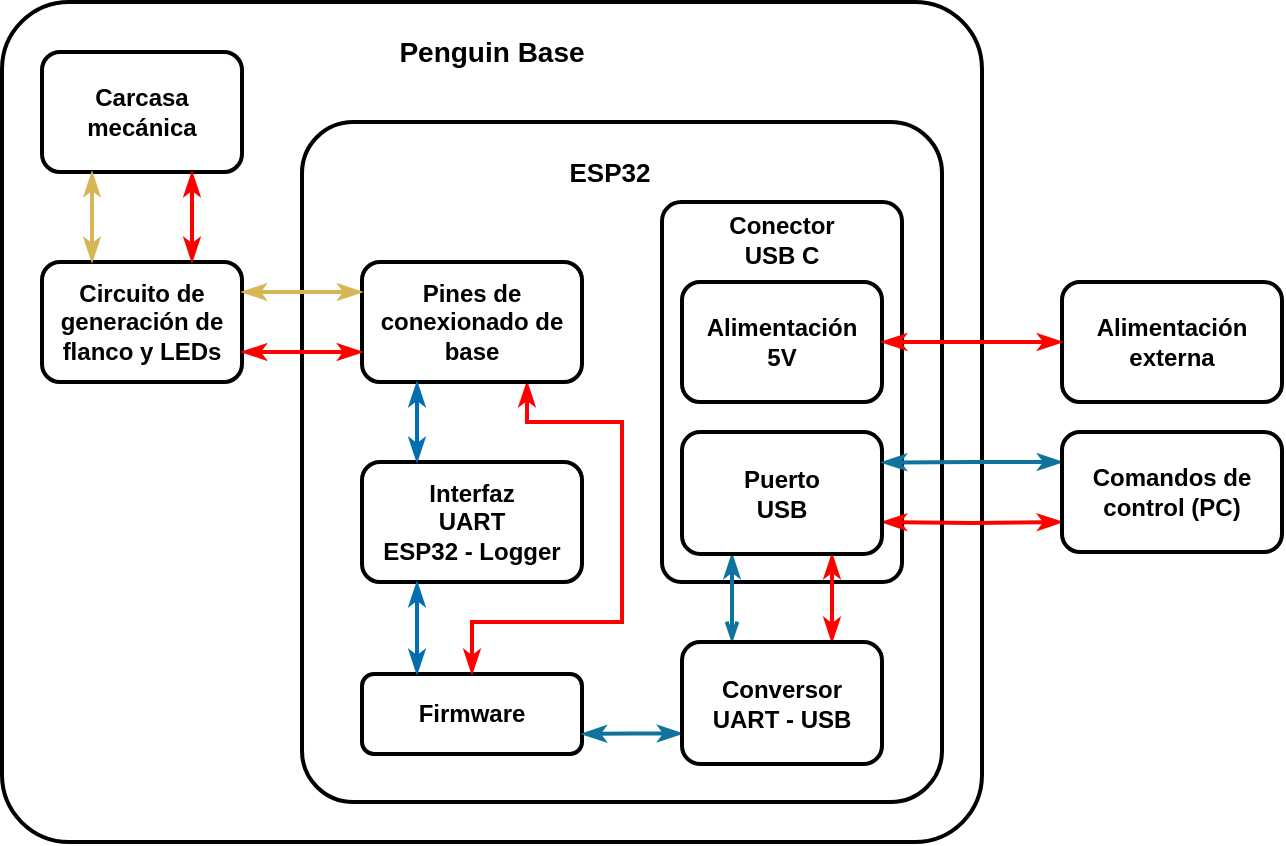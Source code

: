 <mxfile version="22.0.2" type="device">
  <diagram name="Page-1" id="AZl5n2Z-xv-6YmWAkerQ">
    <mxGraphModel dx="1050" dy="542" grid="1" gridSize="10" guides="1" tooltips="1" connect="1" arrows="1" fold="1" page="1" pageScale="1" pageWidth="827" pageHeight="1169" math="0" shadow="0">
      <root>
        <mxCell id="0" />
        <mxCell id="1" parent="0" />
        <mxCell id="QTVVxxZJfvImXtELBVtT-2" value="" style="rounded=1;whiteSpace=wrap;html=1;arcSize=8;fillColor=none;strokeWidth=2;" parent="1" vertex="1">
          <mxGeometry x="140" y="160" width="490" height="420" as="geometry" />
        </mxCell>
        <mxCell id="9Rn9oVYCQtDBo2JNrY6k-44" value="" style="rounded=1;whiteSpace=wrap;html=1;arcSize=8;fillColor=none;strokeWidth=2;" parent="1" vertex="1">
          <mxGeometry x="290" y="220" width="320" height="340" as="geometry" />
        </mxCell>
        <mxCell id="sC3Ns5Q0KhSRSVjvUjOD-1" value="" style="rounded=1;whiteSpace=wrap;html=1;arcSize=8;fillColor=none;strokeWidth=2;" vertex="1" parent="1">
          <mxGeometry x="470" y="260" width="120" height="190" as="geometry" />
        </mxCell>
        <mxCell id="sC3Ns5Q0KhSRSVjvUjOD-9" style="edgeStyle=orthogonalEdgeStyle;rounded=0;orthogonalLoop=1;jettySize=auto;html=1;entryX=0;entryY=0.75;entryDx=0;entryDy=0;endArrow=classicThin;endFill=1;startArrow=classicThin;startFill=1;strokeWidth=2;fillColor=#fad9d5;strokeColor=#ff0000;" edge="1" parent="1" target="sC3Ns5Q0KhSRSVjvUjOD-8">
          <mxGeometry relative="1" as="geometry">
            <mxPoint x="580" y="420" as="sourcePoint" />
          </mxGeometry>
        </mxCell>
        <mxCell id="sC3Ns5Q0KhSRSVjvUjOD-14" style="edgeStyle=orthogonalEdgeStyle;rounded=0;orthogonalLoop=1;jettySize=auto;html=1;exitX=0.25;exitY=1;exitDx=0;exitDy=0;entryX=0.25;entryY=0;entryDx=0;entryDy=0;startArrow=classicThin;startFill=1;endArrow=openThin;endFill=0;fillColor=#b1ddf0;strokeColor=#10739e;strokeWidth=2;" edge="1" parent="1" source="9Rn9oVYCQtDBo2JNrY6k-2" target="sC3Ns5Q0KhSRSVjvUjOD-12">
          <mxGeometry relative="1" as="geometry" />
        </mxCell>
        <mxCell id="sC3Ns5Q0KhSRSVjvUjOD-15" style="edgeStyle=orthogonalEdgeStyle;rounded=0;orthogonalLoop=1;jettySize=auto;html=1;exitX=0.75;exitY=1;exitDx=0;exitDy=0;entryX=0.75;entryY=0;entryDx=0;entryDy=0;startArrow=classicThin;startFill=1;endArrow=classicThin;endFill=1;strokeWidth=2;strokeColor=#ff0000;" edge="1" parent="1" source="9Rn9oVYCQtDBo2JNrY6k-2" target="sC3Ns5Q0KhSRSVjvUjOD-12">
          <mxGeometry relative="1" as="geometry" />
        </mxCell>
        <mxCell id="9Rn9oVYCQtDBo2JNrY6k-2" value="&lt;b&gt;Puerto&lt;br&gt;USB&lt;br&gt;&lt;/b&gt;" style="rounded=1;whiteSpace=wrap;html=1;fillColor=none;strokeWidth=2;" parent="1" vertex="1">
          <mxGeometry x="480" y="375" width="100" height="61" as="geometry" />
        </mxCell>
        <mxCell id="9Rn9oVYCQtDBo2JNrY6k-4" value="&lt;b&gt;Interfaz&lt;br&gt;UART&lt;br&gt;ESP32 - Logger&lt;br&gt;&lt;/b&gt;" style="rounded=1;whiteSpace=wrap;html=1;fillColor=none;strokeWidth=2;" parent="1" vertex="1">
          <mxGeometry x="320" y="390" width="110" height="60" as="geometry" />
        </mxCell>
        <mxCell id="9Rn9oVYCQtDBo2JNrY6k-6" value="&lt;b&gt;Firmware&lt;/b&gt;" style="rounded=1;whiteSpace=wrap;html=1;fillColor=none;strokeWidth=2;" parent="1" vertex="1">
          <mxGeometry x="320" y="496" width="110" height="40" as="geometry" />
        </mxCell>
        <mxCell id="9Rn9oVYCQtDBo2JNrY6k-7" value="&lt;b&gt;Alimentación&lt;br&gt;5V&lt;br&gt;&lt;/b&gt;" style="rounded=1;whiteSpace=wrap;html=1;fillColor=none;strokeWidth=2;" parent="1" vertex="1">
          <mxGeometry x="480" y="300" width="100" height="60" as="geometry" />
        </mxCell>
        <mxCell id="9Rn9oVYCQtDBo2JNrY6k-8" value="ESP32" style="text;html=1;strokeColor=none;fillColor=none;align=center;verticalAlign=middle;whiteSpace=wrap;rounded=0;fontStyle=1;fontSize=13;" parent="1" vertex="1">
          <mxGeometry x="414" y="230" width="60" height="30" as="geometry" />
        </mxCell>
        <mxCell id="9Rn9oVYCQtDBo2JNrY6k-9" value="Alimentación externa" style="rounded=1;whiteSpace=wrap;html=1;fontStyle=1;fillColor=none;strokeWidth=2;" parent="1" vertex="1">
          <mxGeometry x="670" y="300" width="110" height="60" as="geometry" />
        </mxCell>
        <mxCell id="gq82XVnaDERFkmPNpvWh-17" value="" style="endArrow=classicThin;startArrow=classicThin;html=1;rounded=0;fillColor=#e51400;strokeColor=#ff0000;exitX=0;exitY=0.5;exitDx=0;exitDy=0;strokeWidth=2;startFill=1;endFill=1;entryX=1;entryY=0.5;entryDx=0;entryDy=0;" parent="1" source="9Rn9oVYCQtDBo2JNrY6k-9" edge="1" target="9Rn9oVYCQtDBo2JNrY6k-7">
          <mxGeometry width="50" height="50" relative="1" as="geometry">
            <mxPoint x="580" y="299.66" as="sourcePoint" />
            <mxPoint x="580" y="300" as="targetPoint" />
            <Array as="points" />
          </mxGeometry>
        </mxCell>
        <mxCell id="sC3Ns5Q0KhSRSVjvUjOD-10" style="edgeStyle=orthogonalEdgeStyle;rounded=0;orthogonalLoop=1;jettySize=auto;html=1;exitX=0.75;exitY=1;exitDx=0;exitDy=0;entryX=0.5;entryY=0;entryDx=0;entryDy=0;startArrow=classicThin;startFill=1;endArrow=classicThin;endFill=1;strokeWidth=2;strokeColor=#FF0000;" edge="1" parent="1" source="gq82XVnaDERFkmPNpvWh-21" target="9Rn9oVYCQtDBo2JNrY6k-6">
          <mxGeometry relative="1" as="geometry">
            <Array as="points">
              <mxPoint x="403" y="370" />
              <mxPoint x="450" y="370" />
              <mxPoint x="450" y="470" />
              <mxPoint x="375" y="470" />
            </Array>
          </mxGeometry>
        </mxCell>
        <mxCell id="gq82XVnaDERFkmPNpvWh-21" value="&lt;b&gt;Pines de conexionado de base&lt;br&gt;&lt;/b&gt;" style="rounded=1;whiteSpace=wrap;html=1;fillColor=none;strokeWidth=2;" parent="1" vertex="1">
          <mxGeometry x="320" y="290" width="110" height="60" as="geometry" />
        </mxCell>
        <mxCell id="QTVVxxZJfvImXtELBVtT-3" value="&lt;font style=&quot;font-size: 14px;&quot;&gt;Penguin Base&lt;/font&gt;" style="text;html=1;strokeColor=none;fillColor=none;align=center;verticalAlign=middle;whiteSpace=wrap;rounded=0;fontStyle=1;fontSize=13;" parent="1" vertex="1">
          <mxGeometry x="330" y="170" width="110" height="30" as="geometry" />
        </mxCell>
        <mxCell id="QTVVxxZJfvImXtELBVtT-5" value="&lt;b&gt;Circuito de generación de flanco y LEDs&lt;br&gt;&lt;/b&gt;" style="rounded=1;whiteSpace=wrap;html=1;fillColor=none;strokeWidth=2;" parent="1" vertex="1">
          <mxGeometry x="160" y="290" width="100" height="60" as="geometry" />
        </mxCell>
        <mxCell id="QTVVxxZJfvImXtELBVtT-6" value="&lt;b&gt;Carcasa mecánica&lt;br&gt;&lt;/b&gt;" style="rounded=1;whiteSpace=wrap;html=1;fillColor=none;strokeWidth=2;" parent="1" vertex="1">
          <mxGeometry x="160" y="185" width="100" height="60" as="geometry" />
        </mxCell>
        <mxCell id="QTVVxxZJfvImXtELBVtT-11" value="" style="endArrow=classicThin;startArrow=classicThin;html=1;rounded=0;fillColor=#e3c800;strokeColor=#d6b655;entryX=1;entryY=0.25;entryDx=0;entryDy=0;strokeWidth=2;exitX=0;exitY=0.25;exitDx=0;exitDy=0;edgeStyle=orthogonalEdgeStyle;startFill=1;endFill=1;" parent="1" source="gq82XVnaDERFkmPNpvWh-21" target="QTVVxxZJfvImXtELBVtT-5" edge="1">
          <mxGeometry width="50" height="50" relative="1" as="geometry">
            <mxPoint x="310" y="305" as="sourcePoint" />
            <mxPoint x="329" y="420" as="targetPoint" />
          </mxGeometry>
        </mxCell>
        <mxCell id="QTVVxxZJfvImXtELBVtT-20" value="" style="endArrow=classicThin;startArrow=classicThin;html=1;rounded=0;fillColor=#e51400;strokeColor=#ff0000;strokeWidth=2;entryX=0.75;entryY=1;entryDx=0;entryDy=0;exitX=0.75;exitY=0;exitDx=0;exitDy=0;startFill=1;endFill=1;" parent="1" source="QTVVxxZJfvImXtELBVtT-5" target="QTVVxxZJfvImXtELBVtT-6" edge="1">
          <mxGeometry width="50" height="50" relative="1" as="geometry">
            <mxPoint x="650" y="225" as="sourcePoint" />
            <mxPoint x="570" y="225" as="targetPoint" />
            <Array as="points" />
          </mxGeometry>
        </mxCell>
        <mxCell id="QTVVxxZJfvImXtELBVtT-21" value="" style="endArrow=classicThin;startArrow=classicThin;html=1;rounded=0;fillColor=#e3c800;strokeColor=#d6b655;entryX=0.25;entryY=0;entryDx=0;entryDy=0;strokeWidth=2;exitX=0.25;exitY=1;exitDx=0;exitDy=0;startFill=1;endFill=1;" parent="1" source="QTVVxxZJfvImXtELBVtT-6" target="QTVVxxZJfvImXtELBVtT-5" edge="1">
          <mxGeometry width="50" height="50" relative="1" as="geometry">
            <mxPoint x="320" y="355" as="sourcePoint" />
            <mxPoint x="270" y="355" as="targetPoint" />
            <Array as="points" />
          </mxGeometry>
        </mxCell>
        <mxCell id="QTVVxxZJfvImXtELBVtT-23" value="" style="endArrow=classicThin;startArrow=classicThin;html=1;rounded=0;entryX=0.25;entryY=0;entryDx=0;entryDy=0;exitX=0.25;exitY=1;exitDx=0;exitDy=0;fillColor=#dae8fc;strokeColor=#006eaf;strokeWidth=2;edgeStyle=orthogonalEdgeStyle;endFill=1;startFill=1;" parent="1" source="gq82XVnaDERFkmPNpvWh-21" target="9Rn9oVYCQtDBo2JNrY6k-4" edge="1">
          <mxGeometry width="50" height="50" relative="1" as="geometry">
            <mxPoint x="500" y="375" as="sourcePoint" />
            <mxPoint x="399" y="340" as="targetPoint" />
          </mxGeometry>
        </mxCell>
        <mxCell id="QTVVxxZJfvImXtELBVtT-24" value="" style="endArrow=classicThin;startArrow=classicThin;html=1;rounded=0;fillColor=#e51400;strokeColor=#ff0000;strokeWidth=2;entryX=0;entryY=0.75;entryDx=0;entryDy=0;exitX=1;exitY=0.75;exitDx=0;exitDy=0;startFill=1;endFill=1;" parent="1" source="QTVVxxZJfvImXtELBVtT-5" target="gq82XVnaDERFkmPNpvWh-21" edge="1">
          <mxGeometry width="50" height="50" relative="1" as="geometry">
            <mxPoint x="220" y="300" as="sourcePoint" />
            <mxPoint x="310" y="335" as="targetPoint" />
            <Array as="points" />
          </mxGeometry>
        </mxCell>
        <mxCell id="sC3Ns5Q0KhSRSVjvUjOD-3" value="&lt;b&gt;Conector USB C&lt;/b&gt;" style="text;html=1;strokeColor=none;fillColor=none;align=center;verticalAlign=middle;whiteSpace=wrap;rounded=0;" vertex="1" parent="1">
          <mxGeometry x="500" y="264" width="60" height="30" as="geometry" />
        </mxCell>
        <mxCell id="sC3Ns5Q0KhSRSVjvUjOD-6" value="" style="endArrow=classicThin;startArrow=classicThin;html=1;rounded=0;entryX=0.25;entryY=0;entryDx=0;entryDy=0;exitX=0.25;exitY=1;exitDx=0;exitDy=0;fillColor=#dae8fc;strokeColor=#006eaf;strokeWidth=2;edgeStyle=orthogonalEdgeStyle;startFill=1;endFill=1;" edge="1" parent="1" source="9Rn9oVYCQtDBo2JNrY6k-4" target="9Rn9oVYCQtDBo2JNrY6k-6">
          <mxGeometry width="50" height="50" relative="1" as="geometry">
            <mxPoint x="358" y="360" as="sourcePoint" />
            <mxPoint x="358" y="400" as="targetPoint" />
          </mxGeometry>
        </mxCell>
        <mxCell id="sC3Ns5Q0KhSRSVjvUjOD-11" style="edgeStyle=orthogonalEdgeStyle;rounded=0;orthogonalLoop=1;jettySize=auto;html=1;exitX=0;exitY=0.25;exitDx=0;exitDy=0;entryX=1;entryY=0.25;entryDx=0;entryDy=0;startArrow=classicThin;startFill=1;endArrow=classicThin;endFill=1;strokeWidth=2;strokeColor=#10739e;fillColor=#b1ddf0;" edge="1" parent="1" source="sC3Ns5Q0KhSRSVjvUjOD-8" target="9Rn9oVYCQtDBo2JNrY6k-2">
          <mxGeometry relative="1" as="geometry" />
        </mxCell>
        <mxCell id="sC3Ns5Q0KhSRSVjvUjOD-8" value="Comandos de control (PC)" style="rounded=1;whiteSpace=wrap;html=1;fontStyle=1;fillColor=none;strokeWidth=2;" vertex="1" parent="1">
          <mxGeometry x="670" y="375" width="110" height="60" as="geometry" />
        </mxCell>
        <mxCell id="sC3Ns5Q0KhSRSVjvUjOD-13" style="edgeStyle=orthogonalEdgeStyle;rounded=0;orthogonalLoop=1;jettySize=auto;html=1;exitX=0;exitY=0.75;exitDx=0;exitDy=0;entryX=1;entryY=0.75;entryDx=0;entryDy=0;endArrow=classicThin;endFill=1;startArrow=classicThin;startFill=1;strokeWidth=2;fillColor=#b1ddf0;strokeColor=#10739e;" edge="1" parent="1" source="sC3Ns5Q0KhSRSVjvUjOD-12" target="9Rn9oVYCQtDBo2JNrY6k-6">
          <mxGeometry relative="1" as="geometry" />
        </mxCell>
        <mxCell id="sC3Ns5Q0KhSRSVjvUjOD-12" value="&lt;b&gt;Conversor&lt;br&gt;UART&amp;nbsp;- USB&lt;br&gt;&lt;/b&gt;" style="rounded=1;whiteSpace=wrap;html=1;fillColor=none;strokeWidth=2;" vertex="1" parent="1">
          <mxGeometry x="480" y="480" width="100" height="61" as="geometry" />
        </mxCell>
      </root>
    </mxGraphModel>
  </diagram>
</mxfile>
